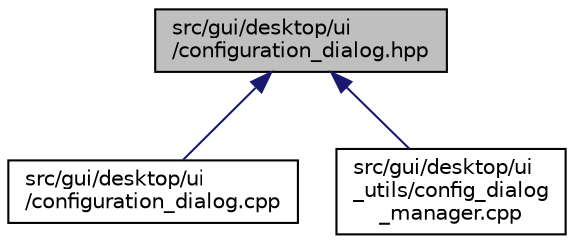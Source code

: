 digraph "src/gui/desktop/ui/configuration_dialog.hpp"
{
 // LATEX_PDF_SIZE
  edge [fontname="Helvetica",fontsize="10",labelfontname="Helvetica",labelfontsize="10"];
  node [fontname="Helvetica",fontsize="10",shape=record];
  Node1 [label="src/gui/desktop/ui\l/configuration_dialog.hpp",height=0.2,width=0.4,color="black", fillcolor="grey75", style="filled", fontcolor="black",tooltip=" "];
  Node1 -> Node2 [dir="back",color="midnightblue",fontsize="10",style="solid",fontname="Helvetica"];
  Node2 [label="src/gui/desktop/ui\l/configuration_dialog.cpp",height=0.2,width=0.4,color="black", fillcolor="white", style="filled",URL="$configuration__dialog_8cpp.html",tooltip=" "];
  Node1 -> Node3 [dir="back",color="midnightblue",fontsize="10",style="solid",fontname="Helvetica"];
  Node3 [label="src/gui/desktop/ui\l_utils/config_dialog\l_manager.cpp",height=0.2,width=0.4,color="black", fillcolor="white", style="filled",URL="$config__dialog__manager_8cpp.html",tooltip=" "];
}
